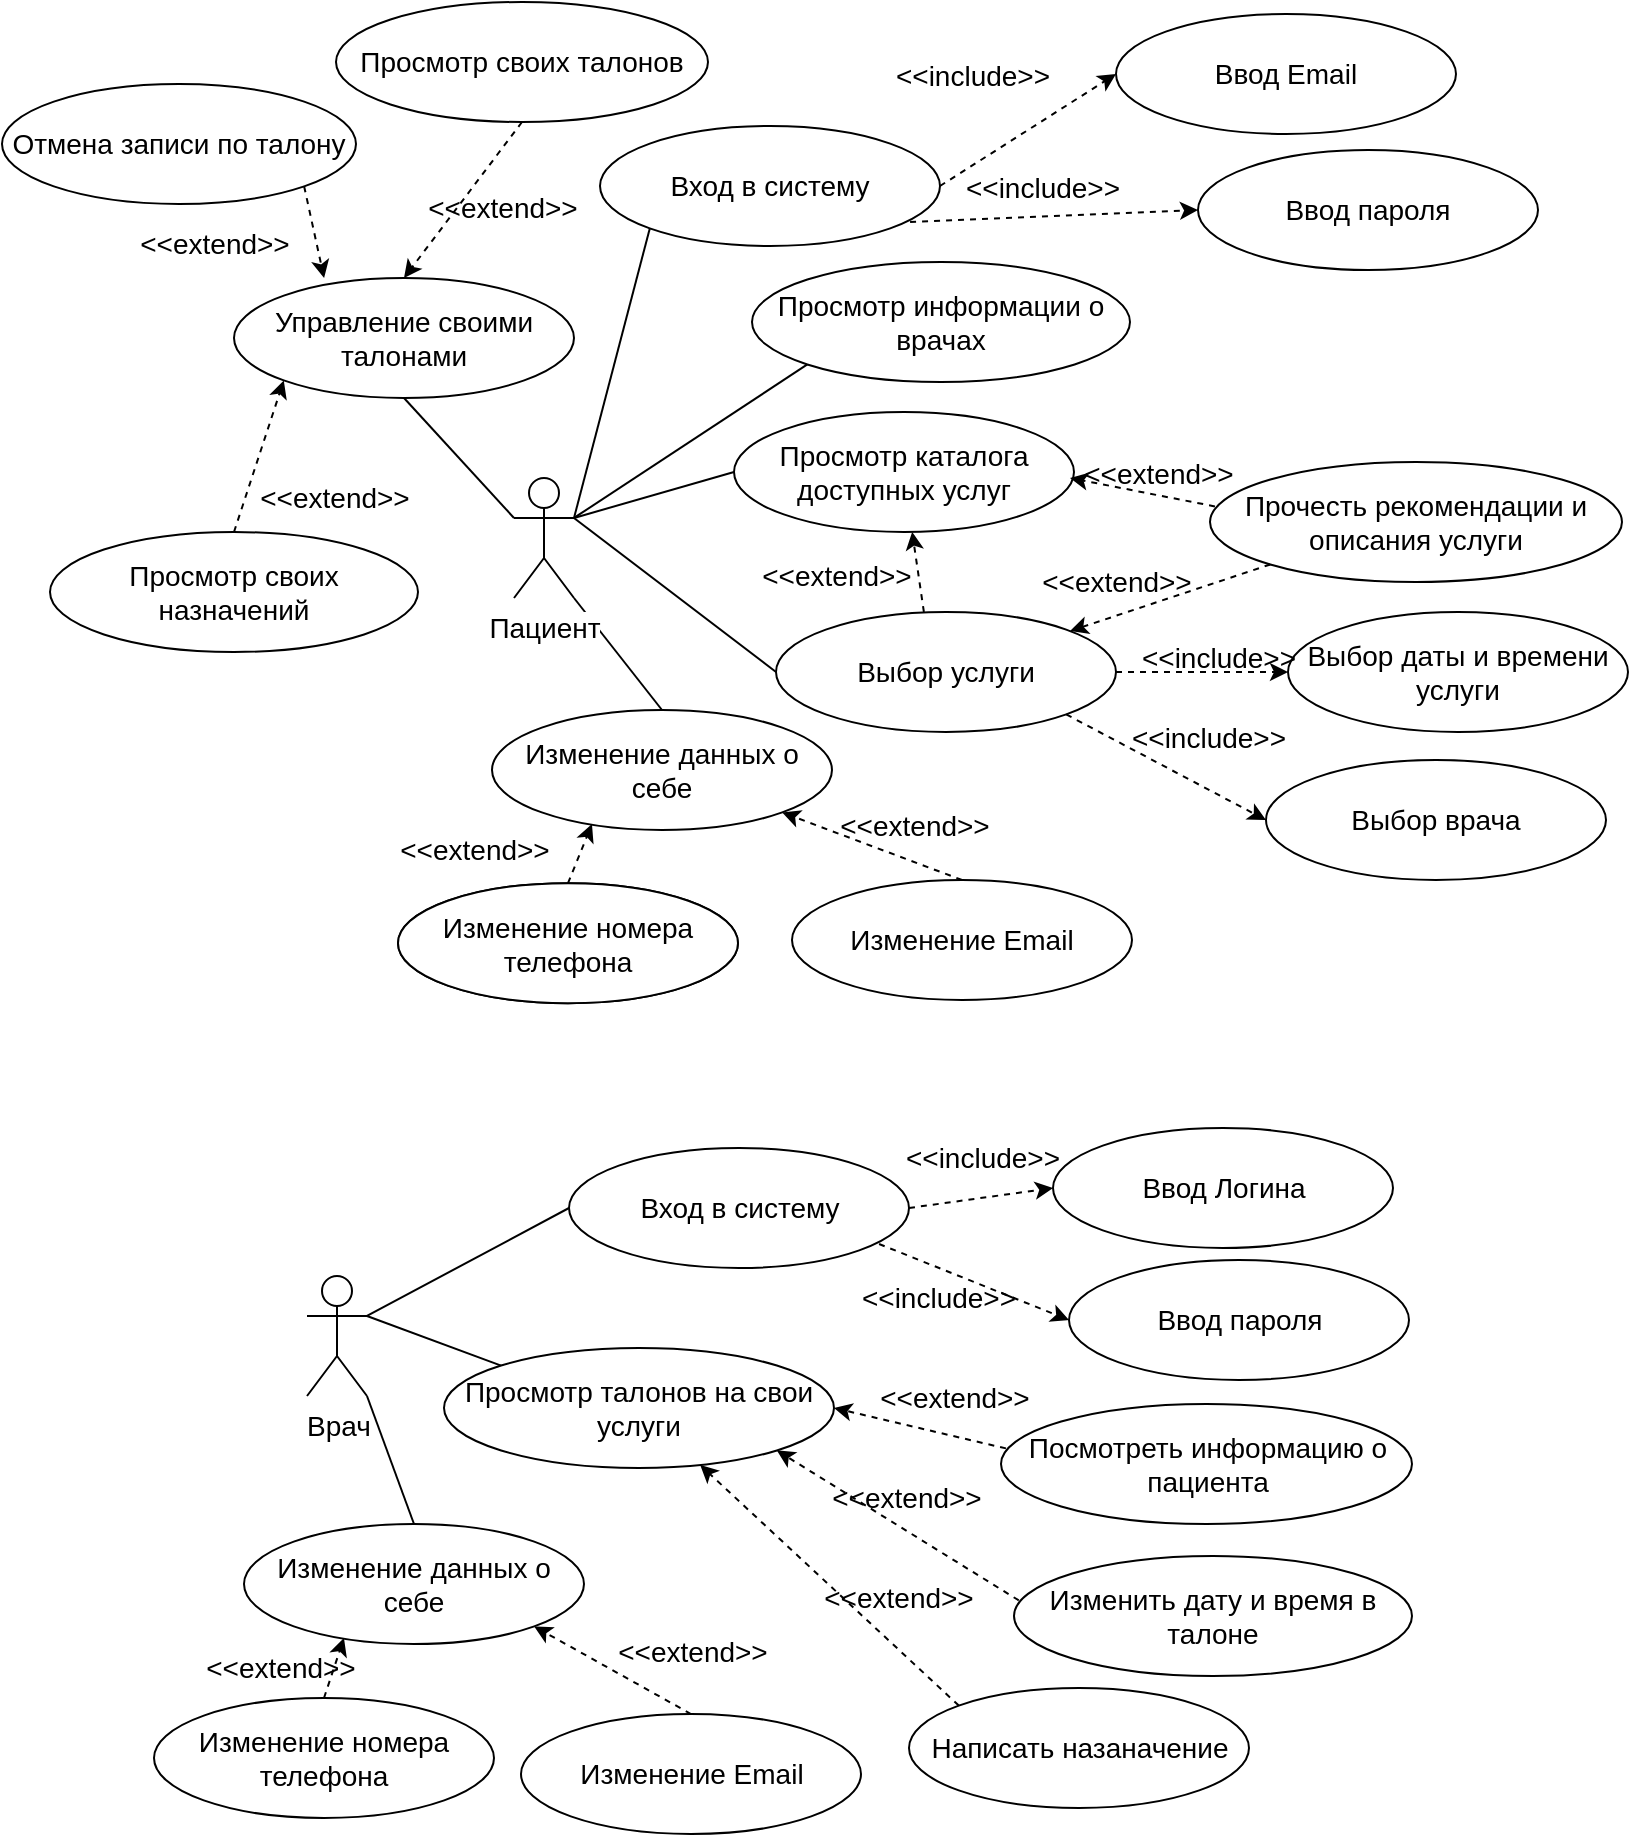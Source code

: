 <mxfile version="13.1.3" type="github" pages="2">
  <diagram id="rSHkln_i5UPMTzSgYDC_" name="Page-1">
    <mxGraphModel dx="1382" dy="795" grid="0" gridSize="10" guides="1" tooltips="1" connect="1" arrows="1" fold="1" page="1" pageScale="1" pageWidth="827" pageHeight="1169" math="0" shadow="0">
      <root>
        <mxCell id="0" />
        <mxCell id="1" parent="0" />
        <mxCell id="shRbKvBxBHHsJRcDJLxr-30" style="rounded=0;orthogonalLoop=1;jettySize=auto;html=1;exitX=1;exitY=1;exitDx=0;exitDy=0;exitPerimeter=0;entryX=0.5;entryY=0;entryDx=0;entryDy=0;endArrow=none;endFill=0;fontSize=14;" edge="1" parent="1" source="LtUDNU5CqMuppDNzbjtj-1" target="shRbKvBxBHHsJRcDJLxr-21">
          <mxGeometry relative="1" as="geometry" />
        </mxCell>
        <mxCell id="shRbKvBxBHHsJRcDJLxr-42" style="edgeStyle=none;rounded=0;orthogonalLoop=1;jettySize=auto;html=1;exitX=1;exitY=0.333;exitDx=0;exitDy=0;exitPerimeter=0;entryX=0;entryY=0.5;entryDx=0;entryDy=0;endArrow=none;endFill=0;fontSize=14;" edge="1" parent="1" source="LtUDNU5CqMuppDNzbjtj-1" target="shRbKvBxBHHsJRcDJLxr-38">
          <mxGeometry relative="1" as="geometry" />
        </mxCell>
        <mxCell id="shRbKvBxBHHsJRcDJLxr-44" style="edgeStyle=none;rounded=0;orthogonalLoop=1;jettySize=auto;html=1;exitX=1;exitY=0.333;exitDx=0;exitDy=0;exitPerimeter=0;entryX=0;entryY=1;entryDx=0;entryDy=0;endArrow=none;endFill=0;fontSize=14;" edge="1" parent="1" source="LtUDNU5CqMuppDNzbjtj-1" target="shRbKvBxBHHsJRcDJLxr-43">
          <mxGeometry relative="1" as="geometry" />
        </mxCell>
        <mxCell id="LtUDNU5CqMuppDNzbjtj-1" value="Пациент" style="shape=umlActor;verticalLabelPosition=bottom;labelBackgroundColor=#ffffff;verticalAlign=top;html=1;outlineConnect=0;fontSize=14;" parent="1" vertex="1">
          <mxGeometry x="265" y="284" width="30" height="60" as="geometry" />
        </mxCell>
        <mxCell id="LtUDNU5CqMuppDNzbjtj-3" value="Вход в систему" style="ellipse;whiteSpace=wrap;html=1;fontSize=14;" parent="1" vertex="1">
          <mxGeometry x="308" y="108" width="170" height="60" as="geometry" />
        </mxCell>
        <mxCell id="LtUDNU5CqMuppDNzbjtj-4" value="Выбор услуги" style="ellipse;whiteSpace=wrap;html=1;fontSize=14;" parent="1" vertex="1">
          <mxGeometry x="396" y="351" width="170" height="60" as="geometry" />
        </mxCell>
        <mxCell id="LtUDNU5CqMuppDNzbjtj-5" value="Выбор даты и времени услуги" style="ellipse;whiteSpace=wrap;html=1;fontSize=14;" parent="1" vertex="1">
          <mxGeometry x="652" y="351" width="170" height="60" as="geometry" />
        </mxCell>
        <mxCell id="LtUDNU5CqMuppDNzbjtj-6" value="Выбор врача" style="ellipse;whiteSpace=wrap;html=1;fontSize=14;" parent="1" vertex="1">
          <mxGeometry x="641" y="425" width="170" height="60" as="geometry" />
        </mxCell>
        <mxCell id="shRbKvBxBHHsJRcDJLxr-1" value="" style="endArrow=none;html=1;exitX=1;exitY=0.333;exitDx=0;exitDy=0;exitPerimeter=0;entryX=0;entryY=1;entryDx=0;entryDy=0;fontSize=14;" edge="1" parent="1" source="LtUDNU5CqMuppDNzbjtj-1" target="LtUDNU5CqMuppDNzbjtj-3">
          <mxGeometry width="50" height="50" relative="1" as="geometry">
            <mxPoint x="545" y="607" as="sourcePoint" />
            <mxPoint x="595" y="557" as="targetPoint" />
          </mxGeometry>
        </mxCell>
        <mxCell id="shRbKvBxBHHsJRcDJLxr-2" value="" style="endArrow=none;html=1;exitX=1;exitY=0.333;exitDx=0;exitDy=0;exitPerimeter=0;entryX=0;entryY=0.5;entryDx=0;entryDy=0;fontSize=14;" edge="1" parent="1" source="LtUDNU5CqMuppDNzbjtj-1" target="LtUDNU5CqMuppDNzbjtj-4">
          <mxGeometry width="50" height="50" relative="1" as="geometry">
            <mxPoint x="545" y="607" as="sourcePoint" />
            <mxPoint x="595" y="557" as="targetPoint" />
          </mxGeometry>
        </mxCell>
        <mxCell id="shRbKvBxBHHsJRcDJLxr-4" value="" style="endArrow=classic;html=1;exitX=1;exitY=0.5;exitDx=0;exitDy=0;entryX=0;entryY=0.5;entryDx=0;entryDy=0;dashed=1;fontSize=14;" edge="1" parent="1" source="LtUDNU5CqMuppDNzbjtj-4" target="LtUDNU5CqMuppDNzbjtj-5">
          <mxGeometry width="50" height="50" relative="1" as="geometry">
            <mxPoint x="582" y="425" as="sourcePoint" />
            <mxPoint x="585" y="642" as="targetPoint" />
          </mxGeometry>
        </mxCell>
        <mxCell id="shRbKvBxBHHsJRcDJLxr-5" value="&amp;lt;&amp;lt;include&amp;gt;&amp;gt;" style="text;html=1;align=center;verticalAlign=middle;resizable=0;points=[];autosize=1;fontSize=14;" vertex="1" parent="1">
          <mxGeometry x="573" y="363" width="87" height="21" as="geometry" />
        </mxCell>
        <mxCell id="shRbKvBxBHHsJRcDJLxr-9" value="Ввод Email" style="ellipse;whiteSpace=wrap;html=1;fontSize=14;" vertex="1" parent="1">
          <mxGeometry x="566" y="52" width="170" height="60" as="geometry" />
        </mxCell>
        <mxCell id="shRbKvBxBHHsJRcDJLxr-10" value="Ввод пароля" style="ellipse;whiteSpace=wrap;html=1;fontSize=14;" vertex="1" parent="1">
          <mxGeometry x="607" y="120" width="170" height="60" as="geometry" />
        </mxCell>
        <mxCell id="shRbKvBxBHHsJRcDJLxr-11" value="" style="endArrow=classic;html=1;exitX=1;exitY=0.5;exitDx=0;exitDy=0;entryX=0;entryY=0.5;entryDx=0;entryDy=0;dashed=1;fontSize=14;" edge="1" parent="1" source="LtUDNU5CqMuppDNzbjtj-3" target="shRbKvBxBHHsJRcDJLxr-9">
          <mxGeometry width="50" height="50" relative="1" as="geometry">
            <mxPoint x="415" y="94" as="sourcePoint" />
            <mxPoint x="487" y="84" as="targetPoint" />
          </mxGeometry>
        </mxCell>
        <mxCell id="shRbKvBxBHHsJRcDJLxr-12" value="&amp;lt;&amp;lt;include&amp;gt;&amp;gt;" style="text;html=1;align=center;verticalAlign=middle;resizable=0;points=[];autosize=1;fontSize=14;" vertex="1" parent="1">
          <mxGeometry x="450" y="72" width="87" height="21" as="geometry" />
        </mxCell>
        <mxCell id="shRbKvBxBHHsJRcDJLxr-13" value="" style="endArrow=classic;html=1;exitX=0.912;exitY=0.8;exitDx=0;exitDy=0;entryX=0;entryY=0.5;entryDx=0;entryDy=0;dashed=1;exitPerimeter=0;fontSize=14;" edge="1" parent="1" source="LtUDNU5CqMuppDNzbjtj-3" target="shRbKvBxBHHsJRcDJLxr-10">
          <mxGeometry width="50" height="50" relative="1" as="geometry">
            <mxPoint x="419" y="129" as="sourcePoint" />
            <mxPoint x="463" y="145" as="targetPoint" />
          </mxGeometry>
        </mxCell>
        <mxCell id="shRbKvBxBHHsJRcDJLxr-14" value="&amp;lt;&amp;lt;include&amp;gt;&amp;gt;" style="text;html=1;align=center;verticalAlign=middle;resizable=0;points=[];autosize=1;fontSize=14;" vertex="1" parent="1">
          <mxGeometry x="485" y="128" width="87" height="21" as="geometry" />
        </mxCell>
        <mxCell id="shRbKvBxBHHsJRcDJLxr-15" value="Прочесть рекомендации и описания услуги" style="ellipse;whiteSpace=wrap;html=1;fontSize=14;" vertex="1" parent="1">
          <mxGeometry x="613" y="276" width="206" height="60" as="geometry" />
        </mxCell>
        <mxCell id="shRbKvBxBHHsJRcDJLxr-16" value="" style="endArrow=classic;html=1;exitX=0;exitY=1;exitDx=0;exitDy=0;dashed=1;fontSize=14;" edge="1" parent="1" source="shRbKvBxBHHsJRcDJLxr-15" target="LtUDNU5CqMuppDNzbjtj-4">
          <mxGeometry width="50" height="50" relative="1" as="geometry">
            <mxPoint x="546.9" y="543.58" as="sourcePoint" />
            <mxPoint x="434.004" y="493.793" as="targetPoint" />
          </mxGeometry>
        </mxCell>
        <mxCell id="shRbKvBxBHHsJRcDJLxr-17" value="&amp;lt;&amp;lt;extend&amp;gt;&amp;gt;" style="text;html=1;align=center;verticalAlign=middle;resizable=0;points=[];autosize=1;fontSize=14;" vertex="1" parent="1">
          <mxGeometry x="544" y="271" width="85" height="21" as="geometry" />
        </mxCell>
        <mxCell id="shRbKvBxBHHsJRcDJLxr-77" style="edgeStyle=none;rounded=0;orthogonalLoop=1;jettySize=auto;html=1;exitX=1;exitY=0.333;exitDx=0;exitDy=0;exitPerimeter=0;entryX=0;entryY=0;entryDx=0;entryDy=0;endArrow=none;endFill=0;fontSize=14;" edge="1" parent="1" source="shRbKvBxBHHsJRcDJLxr-18" target="shRbKvBxBHHsJRcDJLxr-76">
          <mxGeometry relative="1" as="geometry" />
        </mxCell>
        <mxCell id="shRbKvBxBHHsJRcDJLxr-18" value="Врач" style="shape=umlActor;verticalLabelPosition=bottom;labelBackgroundColor=#ffffff;verticalAlign=top;html=1;outlineConnect=0;fontSize=14;" vertex="1" parent="1">
          <mxGeometry x="161.5" y="683" width="30" height="60" as="geometry" />
        </mxCell>
        <mxCell id="shRbKvBxBHHsJRcDJLxr-21" value="Изменение данных о себе" style="ellipse;whiteSpace=wrap;html=1;fontSize=14;" vertex="1" parent="1">
          <mxGeometry x="254" y="400" width="170" height="60" as="geometry" />
        </mxCell>
        <mxCell id="shRbKvBxBHHsJRcDJLxr-22" value="Вход в систему" style="ellipse;whiteSpace=wrap;html=1;fontSize=14;" vertex="1" parent="1">
          <mxGeometry x="292.5" y="619" width="170" height="60" as="geometry" />
        </mxCell>
        <mxCell id="shRbKvBxBHHsJRcDJLxr-23" value="" style="endArrow=none;html=1;exitX=1;exitY=0.333;exitDx=0;exitDy=0;exitPerimeter=0;entryX=0;entryY=0.5;entryDx=0;entryDy=0;fontSize=14;" edge="1" parent="1" target="shRbKvBxBHHsJRcDJLxr-22" source="shRbKvBxBHHsJRcDJLxr-18">
          <mxGeometry width="50" height="50" relative="1" as="geometry">
            <mxPoint x="191.5" y="701" as="sourcePoint" />
            <mxPoint x="491.5" y="954" as="targetPoint" />
          </mxGeometry>
        </mxCell>
        <mxCell id="shRbKvBxBHHsJRcDJLxr-24" value="Ввод Логина" style="ellipse;whiteSpace=wrap;html=1;fontSize=14;" vertex="1" parent="1">
          <mxGeometry x="534.5" y="609" width="170" height="60" as="geometry" />
        </mxCell>
        <mxCell id="shRbKvBxBHHsJRcDJLxr-25" value="Ввод пароля" style="ellipse;whiteSpace=wrap;html=1;fontSize=14;" vertex="1" parent="1">
          <mxGeometry x="542.5" y="675" width="170" height="60" as="geometry" />
        </mxCell>
        <mxCell id="shRbKvBxBHHsJRcDJLxr-26" value="" style="endArrow=classic;html=1;exitX=1;exitY=0.5;exitDx=0;exitDy=0;entryX=0;entryY=0.5;entryDx=0;entryDy=0;dashed=1;fontSize=14;" edge="1" parent="1" source="shRbKvBxBHHsJRcDJLxr-22" target="shRbKvBxBHHsJRcDJLxr-24">
          <mxGeometry width="50" height="50" relative="1" as="geometry">
            <mxPoint x="464.5" y="658" as="sourcePoint" />
            <mxPoint x="536.5" y="648" as="targetPoint" />
          </mxGeometry>
        </mxCell>
        <mxCell id="shRbKvBxBHHsJRcDJLxr-27" value="&amp;lt;&amp;lt;include&amp;gt;&amp;gt;" style="text;html=1;align=center;verticalAlign=middle;resizable=0;points=[];autosize=1;fontSize=14;" vertex="1" parent="1">
          <mxGeometry x="455.5" y="613" width="87" height="21" as="geometry" />
        </mxCell>
        <mxCell id="shRbKvBxBHHsJRcDJLxr-28" value="" style="endArrow=classic;html=1;exitX=0.912;exitY=0.8;exitDx=0;exitDy=0;entryX=0;entryY=0.5;entryDx=0;entryDy=0;dashed=1;exitPerimeter=0;fontSize=14;" edge="1" parent="1" source="shRbKvBxBHHsJRcDJLxr-22" target="shRbKvBxBHHsJRcDJLxr-25">
          <mxGeometry width="50" height="50" relative="1" as="geometry">
            <mxPoint x="468.5" y="693" as="sourcePoint" />
            <mxPoint x="512.5" y="709" as="targetPoint" />
          </mxGeometry>
        </mxCell>
        <mxCell id="shRbKvBxBHHsJRcDJLxr-29" value="&amp;lt;&amp;lt;include&amp;gt;&amp;gt;" style="text;html=1;align=center;verticalAlign=middle;resizable=0;points=[];autosize=1;fontSize=14;" vertex="1" parent="1">
          <mxGeometry x="433.5" y="683" width="87" height="21" as="geometry" />
        </mxCell>
        <mxCell id="shRbKvBxBHHsJRcDJLxr-31" value="Изменение номера телефона" style="ellipse;whiteSpace=wrap;html=1;fontSize=14;" vertex="1" parent="1">
          <mxGeometry x="207" y="486.6" width="170" height="60" as="geometry" />
        </mxCell>
        <mxCell id="shRbKvBxBHHsJRcDJLxr-32" value="Изменение Email" style="ellipse;whiteSpace=wrap;html=1;fontSize=14;" vertex="1" parent="1">
          <mxGeometry x="404" y="485" width="170" height="60" as="geometry" />
        </mxCell>
        <mxCell id="shRbKvBxBHHsJRcDJLxr-34" value="&amp;lt;&amp;lt;extend&amp;gt;&amp;gt;" style="text;html=1;align=center;verticalAlign=middle;resizable=0;points=[];autosize=1;fontSize=14;" vertex="1" parent="1">
          <mxGeometry x="202" y="459" width="85" height="21" as="geometry" />
        </mxCell>
        <mxCell id="shRbKvBxBHHsJRcDJLxr-35" value="" style="endArrow=classic;html=1;exitX=0.5;exitY=0;exitDx=0;exitDy=0;dashed=1;entryX=0.294;entryY=0.95;entryDx=0;entryDy=0;entryPerimeter=0;fontSize=14;" edge="1" parent="1" source="shRbKvBxBHHsJRcDJLxr-31" target="shRbKvBxBHHsJRcDJLxr-21">
          <mxGeometry width="50" height="50" relative="1" as="geometry">
            <mxPoint x="317.72" y="499.0" as="sourcePoint" />
            <mxPoint x="199.004" y="418.604" as="targetPoint" />
          </mxGeometry>
        </mxCell>
        <mxCell id="shRbKvBxBHHsJRcDJLxr-36" value="&amp;lt;&amp;lt;extend&amp;gt;&amp;gt;" style="text;html=1;align=center;verticalAlign=middle;resizable=0;points=[];autosize=1;fontSize=14;" vertex="1" parent="1">
          <mxGeometry x="422" y="447" width="85" height="21" as="geometry" />
        </mxCell>
        <mxCell id="shRbKvBxBHHsJRcDJLxr-37" value="" style="endArrow=classic;html=1;exitX=0.5;exitY=0;exitDx=0;exitDy=0;dashed=1;entryX=1;entryY=1;entryDx=0;entryDy=0;fontSize=14;" edge="1" parent="1" source="shRbKvBxBHHsJRcDJLxr-32" target="shRbKvBxBHHsJRcDJLxr-21">
          <mxGeometry width="50" height="50" relative="1" as="geometry">
            <mxPoint x="426.64" y="472.89" as="sourcePoint" />
            <mxPoint x="378.744" y="432.103" as="targetPoint" />
          </mxGeometry>
        </mxCell>
        <mxCell id="shRbKvBxBHHsJRcDJLxr-38" value="Просмотр каталога&lt;br&gt;доступных услуг" style="ellipse;whiteSpace=wrap;html=1;fontSize=14;" vertex="1" parent="1">
          <mxGeometry x="375" y="251" width="170" height="60" as="geometry" />
        </mxCell>
        <mxCell id="shRbKvBxBHHsJRcDJLxr-40" value="&amp;lt;&amp;lt;extend&amp;gt;&amp;gt;" style="text;html=1;align=center;verticalAlign=middle;resizable=0;points=[];autosize=1;fontSize=14;" vertex="1" parent="1">
          <mxGeometry x="383" y="322.8" width="85" height="21" as="geometry" />
        </mxCell>
        <mxCell id="shRbKvBxBHHsJRcDJLxr-41" value="" style="endArrow=classic;html=1;exitX=0.435;exitY=0;exitDx=0;exitDy=0;dashed=1;exitPerimeter=0;fontSize=14;" edge="1" parent="1" source="LtUDNU5CqMuppDNzbjtj-4" target="shRbKvBxBHHsJRcDJLxr-38">
          <mxGeometry width="50" height="50" relative="1" as="geometry">
            <mxPoint x="505.36" y="354.2" as="sourcePoint" />
            <mxPoint x="386.644" y="273.804" as="targetPoint" />
          </mxGeometry>
        </mxCell>
        <mxCell id="shRbKvBxBHHsJRcDJLxr-43" value="Просмотр информации о врачах" style="ellipse;whiteSpace=wrap;html=1;fontSize=14;" vertex="1" parent="1">
          <mxGeometry x="384" y="176" width="189" height="60" as="geometry" />
        </mxCell>
        <mxCell id="shRbKvBxBHHsJRcDJLxr-47" value="" style="endArrow=classic;html=1;dashed=1;exitX=0.012;exitY=0.37;exitDx=0;exitDy=0;entryX=1;entryY=0.5;entryDx=0;entryDy=0;exitPerimeter=0;fontSize=14;" edge="1" parent="1" source="shRbKvBxBHHsJRcDJLxr-15">
          <mxGeometry width="50" height="50" relative="1" as="geometry">
            <mxPoint x="600" y="314.8" as="sourcePoint" />
            <mxPoint x="543" y="284" as="targetPoint" />
          </mxGeometry>
        </mxCell>
        <mxCell id="shRbKvBxBHHsJRcDJLxr-48" value="&amp;lt;&amp;lt;extend&amp;gt;&amp;gt;" style="text;html=1;align=center;verticalAlign=middle;resizable=0;points=[];autosize=1;fontSize=14;" vertex="1" parent="1">
          <mxGeometry x="523" y="325" width="85" height="21" as="geometry" />
        </mxCell>
        <mxCell id="shRbKvBxBHHsJRcDJLxr-51" value="" style="endArrow=classic;html=1;exitX=1;exitY=1;exitDx=0;exitDy=0;entryX=0;entryY=0.5;entryDx=0;entryDy=0;dashed=1;fontSize=14;" edge="1" parent="1" source="LtUDNU5CqMuppDNzbjtj-4" target="LtUDNU5CqMuppDNzbjtj-6">
          <mxGeometry width="50" height="50" relative="1" as="geometry">
            <mxPoint x="561" y="421" as="sourcePoint" />
            <mxPoint x="647" y="421" as="targetPoint" />
          </mxGeometry>
        </mxCell>
        <mxCell id="shRbKvBxBHHsJRcDJLxr-52" value="&amp;lt;&amp;lt;include&amp;gt;&amp;gt;" style="text;html=1;align=center;verticalAlign=middle;resizable=0;points=[];autosize=1;fontSize=14;" vertex="1" parent="1">
          <mxGeometry x="568" y="403" width="87" height="21" as="geometry" />
        </mxCell>
        <mxCell id="shRbKvBxBHHsJRcDJLxr-58" style="edgeStyle=none;rounded=0;orthogonalLoop=1;jettySize=auto;html=1;exitX=0.5;exitY=1;exitDx=0;exitDy=0;entryX=0;entryY=0.333;entryDx=0;entryDy=0;entryPerimeter=0;endArrow=none;endFill=0;fontSize=14;" edge="1" parent="1" source="shRbKvBxBHHsJRcDJLxr-53" target="LtUDNU5CqMuppDNzbjtj-1">
          <mxGeometry relative="1" as="geometry" />
        </mxCell>
        <mxCell id="shRbKvBxBHHsJRcDJLxr-53" value="Управление своими талонами" style="ellipse;whiteSpace=wrap;html=1;fontSize=14;" vertex="1" parent="1">
          <mxGeometry x="125" y="184" width="170" height="60" as="geometry" />
        </mxCell>
        <mxCell id="shRbKvBxBHHsJRcDJLxr-54" value="Просмотр своих талонов" style="ellipse;whiteSpace=wrap;html=1;fontSize=14;" vertex="1" parent="1">
          <mxGeometry x="176" y="46" width="186" height="60" as="geometry" />
        </mxCell>
        <mxCell id="shRbKvBxBHHsJRcDJLxr-55" value="Отмена записи по талону" style="ellipse;whiteSpace=wrap;html=1;fontSize=14;" vertex="1" parent="1">
          <mxGeometry x="9" y="87" width="177" height="60" as="geometry" />
        </mxCell>
        <mxCell id="shRbKvBxBHHsJRcDJLxr-60" value="" style="endArrow=classic;html=1;exitX=1;exitY=1;exitDx=0;exitDy=0;dashed=1;entryX=0.265;entryY=0;entryDx=0;entryDy=0;entryPerimeter=0;fontSize=14;" edge="1" parent="1" source="shRbKvBxBHHsJRcDJLxr-55" target="shRbKvBxBHHsJRcDJLxr-53">
          <mxGeometry width="50" height="50" relative="1" as="geometry">
            <mxPoint x="186.896" y="158.213" as="sourcePoint" />
            <mxPoint x="91.238" y="191.195" as="targetPoint" />
          </mxGeometry>
        </mxCell>
        <mxCell id="shRbKvBxBHHsJRcDJLxr-61" value="&amp;lt;&amp;lt;extend&amp;gt;&amp;gt;" style="text;html=1;align=center;verticalAlign=middle;resizable=0;points=[];autosize=1;fontSize=14;" vertex="1" parent="1">
          <mxGeometry x="72" y="156" width="85" height="21" as="geometry" />
        </mxCell>
        <mxCell id="shRbKvBxBHHsJRcDJLxr-62" value="" style="endArrow=classic;html=1;exitX=0.5;exitY=1;exitDx=0;exitDy=0;dashed=1;entryX=0.5;entryY=0;entryDx=0;entryDy=0;fontSize=14;" edge="1" parent="1" source="shRbKvBxBHHsJRcDJLxr-54" target="shRbKvBxBHHsJRcDJLxr-53">
          <mxGeometry width="50" height="50" relative="1" as="geometry">
            <mxPoint x="288.896" y="134.113" as="sourcePoint" />
            <mxPoint x="193.238" y="167.095" as="targetPoint" />
          </mxGeometry>
        </mxCell>
        <mxCell id="shRbKvBxBHHsJRcDJLxr-63" value="&amp;lt;&amp;lt;extend&amp;gt;&amp;gt;" style="text;html=1;align=center;verticalAlign=middle;resizable=0;points=[];autosize=1;fontSize=14;" vertex="1" parent="1">
          <mxGeometry x="216" y="138" width="85" height="21" as="geometry" />
        </mxCell>
        <mxCell id="shRbKvBxBHHsJRcDJLxr-64" value="Просмотр своих назначений" style="ellipse;whiteSpace=wrap;html=1;fontSize=14;" vertex="1" parent="1">
          <mxGeometry x="33" y="311" width="184" height="60" as="geometry" />
        </mxCell>
        <mxCell id="shRbKvBxBHHsJRcDJLxr-65" value="" style="endArrow=classic;html=1;exitX=0.5;exitY=0;exitDx=0;exitDy=0;dashed=1;entryX=0;entryY=1;entryDx=0;entryDy=0;fontSize=14;" edge="1" parent="1" source="shRbKvBxBHHsJRcDJLxr-64" target="shRbKvBxBHHsJRcDJLxr-53">
          <mxGeometry width="50" height="50" relative="1" as="geometry">
            <mxPoint x="138.896" y="226.213" as="sourcePoint" />
            <mxPoint x="43.238" y="259.195" as="targetPoint" />
          </mxGeometry>
        </mxCell>
        <mxCell id="shRbKvBxBHHsJRcDJLxr-66" value="&amp;lt;&amp;lt;extend&amp;gt;&amp;gt;" style="text;html=1;align=center;verticalAlign=middle;resizable=0;points=[];autosize=1;fontSize=14;" vertex="1" parent="1">
          <mxGeometry x="132" y="283" width="85" height="21" as="geometry" />
        </mxCell>
        <mxCell id="shRbKvBxBHHsJRcDJLxr-67" value="Изменение номера телефона" style="ellipse;whiteSpace=wrap;html=1;fontSize=14;" vertex="1" parent="1">
          <mxGeometry x="207" y="486.6" width="170" height="60" as="geometry" />
        </mxCell>
        <mxCell id="shRbKvBxBHHsJRcDJLxr-68" style="rounded=0;orthogonalLoop=1;jettySize=auto;html=1;exitX=1;exitY=1;exitDx=0;exitDy=0;exitPerimeter=0;entryX=0.5;entryY=0;entryDx=0;entryDy=0;endArrow=none;endFill=0;fontSize=14;" edge="1" parent="1" target="shRbKvBxBHHsJRcDJLxr-69" source="shRbKvBxBHHsJRcDJLxr-18">
          <mxGeometry relative="1" as="geometry">
            <mxPoint x="198" y="753" as="sourcePoint" />
          </mxGeometry>
        </mxCell>
        <mxCell id="shRbKvBxBHHsJRcDJLxr-69" value="Изменение данных о себе" style="ellipse;whiteSpace=wrap;html=1;fontSize=14;" vertex="1" parent="1">
          <mxGeometry x="130" y="807" width="170" height="60" as="geometry" />
        </mxCell>
        <mxCell id="shRbKvBxBHHsJRcDJLxr-70" value="Изменение Email" style="ellipse;whiteSpace=wrap;html=1;fontSize=14;" vertex="1" parent="1">
          <mxGeometry x="268.5" y="902" width="170" height="60" as="geometry" />
        </mxCell>
        <mxCell id="shRbKvBxBHHsJRcDJLxr-71" value="&amp;lt;&amp;lt;extend&amp;gt;&amp;gt;" style="text;html=1;align=center;verticalAlign=middle;resizable=0;points=[];autosize=1;fontSize=14;" vertex="1" parent="1">
          <mxGeometry x="105" y="868" width="85" height="21" as="geometry" />
        </mxCell>
        <mxCell id="shRbKvBxBHHsJRcDJLxr-72" value="" style="endArrow=classic;html=1;exitX=0.5;exitY=0;exitDx=0;exitDy=0;dashed=1;entryX=0.294;entryY=0.95;entryDx=0;entryDy=0;entryPerimeter=0;fontSize=14;" edge="1" parent="1" target="shRbKvBxBHHsJRcDJLxr-69" source="shRbKvBxBHHsJRcDJLxr-75">
          <mxGeometry width="50" height="50" relative="1" as="geometry">
            <mxPoint x="195" y="895.6" as="sourcePoint" />
            <mxPoint x="102.004" y="827.604" as="targetPoint" />
          </mxGeometry>
        </mxCell>
        <mxCell id="shRbKvBxBHHsJRcDJLxr-73" value="&amp;lt;&amp;lt;extend&amp;gt;&amp;gt;" style="text;html=1;align=center;verticalAlign=middle;resizable=0;points=[];autosize=1;fontSize=14;" vertex="1" parent="1">
          <mxGeometry x="311" y="860" width="85" height="21" as="geometry" />
        </mxCell>
        <mxCell id="shRbKvBxBHHsJRcDJLxr-74" value="" style="endArrow=classic;html=1;exitX=0.5;exitY=0;exitDx=0;exitDy=0;dashed=1;entryX=1;entryY=1;entryDx=0;entryDy=0;fontSize=14;" edge="1" parent="1" source="shRbKvBxBHHsJRcDJLxr-70" target="shRbKvBxBHHsJRcDJLxr-69">
          <mxGeometry width="50" height="50" relative="1" as="geometry">
            <mxPoint x="329.64" y="881.89" as="sourcePoint" />
            <mxPoint x="281.744" y="841.103" as="targetPoint" />
          </mxGeometry>
        </mxCell>
        <mxCell id="shRbKvBxBHHsJRcDJLxr-75" value="Изменение номера телефона" style="ellipse;whiteSpace=wrap;html=1;fontSize=14;" vertex="1" parent="1">
          <mxGeometry x="85" y="894" width="170" height="60" as="geometry" />
        </mxCell>
        <mxCell id="shRbKvBxBHHsJRcDJLxr-76" value="Просмотр талонов на свои услуги" style="ellipse;whiteSpace=wrap;html=1;fontSize=14;" vertex="1" parent="1">
          <mxGeometry x="230" y="719" width="195" height="60" as="geometry" />
        </mxCell>
        <mxCell id="shRbKvBxBHHsJRcDJLxr-78" value="Посмотреть информацию о пациента" style="ellipse;whiteSpace=wrap;html=1;fontSize=14;" vertex="1" parent="1">
          <mxGeometry x="508.5" y="747" width="205.5" height="60" as="geometry" />
        </mxCell>
        <mxCell id="shRbKvBxBHHsJRcDJLxr-79" value="&amp;lt;&amp;lt;extend&amp;gt;&amp;gt;" style="text;html=1;align=center;verticalAlign=middle;resizable=0;points=[];autosize=1;fontSize=14;" vertex="1" parent="1">
          <mxGeometry x="442" y="733" width="85" height="21" as="geometry" />
        </mxCell>
        <mxCell id="shRbKvBxBHHsJRcDJLxr-80" value="" style="endArrow=classic;html=1;dashed=1;exitX=0.012;exitY=0.37;exitDx=0;exitDy=0;entryX=1;entryY=0.5;entryDx=0;entryDy=0;exitPerimeter=0;fontSize=14;" edge="1" parent="1" source="shRbKvBxBHHsJRcDJLxr-78" target="shRbKvBxBHHsJRcDJLxr-76">
          <mxGeometry width="50" height="50" relative="1" as="geometry">
            <mxPoint x="495.5" y="785.8" as="sourcePoint" />
            <mxPoint x="438.5" y="755" as="targetPoint" />
          </mxGeometry>
        </mxCell>
        <mxCell id="shRbKvBxBHHsJRcDJLxr-81" value="Изменить дату и время в талоне" style="ellipse;whiteSpace=wrap;html=1;fontSize=14;" vertex="1" parent="1">
          <mxGeometry x="515" y="823" width="199" height="60" as="geometry" />
        </mxCell>
        <mxCell id="shRbKvBxBHHsJRcDJLxr-82" value="&amp;lt;&amp;lt;extend&amp;gt;&amp;gt;" style="text;html=1;align=center;verticalAlign=middle;resizable=0;points=[];autosize=1;fontSize=14;" vertex="1" parent="1">
          <mxGeometry x="418" y="783" width="85" height="21" as="geometry" />
        </mxCell>
        <mxCell id="shRbKvBxBHHsJRcDJLxr-83" value="" style="endArrow=classic;html=1;dashed=1;exitX=0.012;exitY=0.37;exitDx=0;exitDy=0;entryX=1;entryY=1;entryDx=0;entryDy=0;exitPerimeter=0;fontSize=14;" edge="1" parent="1" source="shRbKvBxBHHsJRcDJLxr-81" target="shRbKvBxBHHsJRcDJLxr-76">
          <mxGeometry width="50" height="50" relative="1" as="geometry">
            <mxPoint x="502" y="861.8" as="sourcePoint" />
            <mxPoint x="445" y="831" as="targetPoint" />
          </mxGeometry>
        </mxCell>
        <mxCell id="shRbKvBxBHHsJRcDJLxr-86" value="Написать назаначение" style="ellipse;whiteSpace=wrap;html=1;fontSize=14;" vertex="1" parent="1">
          <mxGeometry x="462.5" y="889" width="170" height="60" as="geometry" />
        </mxCell>
        <mxCell id="shRbKvBxBHHsJRcDJLxr-88" value="&amp;lt;&amp;lt;extend&amp;gt;&amp;gt;" style="text;html=1;align=center;verticalAlign=middle;resizable=0;points=[];autosize=1;fontSize=14;" vertex="1" parent="1">
          <mxGeometry x="414" y="833" width="85" height="21" as="geometry" />
        </mxCell>
        <mxCell id="shRbKvBxBHHsJRcDJLxr-89" value="" style="endArrow=classic;html=1;dashed=1;exitX=0;exitY=0;exitDx=0;exitDy=0;fontSize=14;" edge="1" parent="1" source="shRbKvBxBHHsJRcDJLxr-86" target="shRbKvBxBHHsJRcDJLxr-76">
          <mxGeometry width="50" height="50" relative="1" as="geometry">
            <mxPoint x="504.54" y="907.49" as="sourcePoint" />
            <mxPoint x="387.604" y="832.503" as="targetPoint" />
          </mxGeometry>
        </mxCell>
      </root>
    </mxGraphModel>
  </diagram>
  <diagram id="t0sQ9CBjGL9sd-aze5t2" name="Page-2">
    <mxGraphModel dx="1382" dy="795" grid="1" gridSize="10" guides="1" tooltips="1" connect="1" arrows="1" fold="1" page="1" pageScale="1" pageWidth="827" pageHeight="1169" math="0" shadow="0">
      <root>
        <mxCell id="E2rPwgpTvFKls-rJUETD-0" />
        <mxCell id="E2rPwgpTvFKls-rJUETD-1" parent="E2rPwgpTvFKls-rJUETD-0" />
        <mxCell id="gZqT19H6TNCzaePW6xM4-6" value="loop" style="shape=umlFrame;whiteSpace=wrap;html=1;fillColor=none;fontSize=14;" vertex="1" parent="E2rPwgpTvFKls-rJUETD-1">
          <mxGeometry x="20" y="230" width="760" height="160" as="geometry" />
        </mxCell>
        <mxCell id="E2rPwgpTvFKls-rJUETD-2" value="Пациент" style="rounded=0;whiteSpace=wrap;html=1;fontSize=14;" vertex="1" parent="E2rPwgpTvFKls-rJUETD-1">
          <mxGeometry x="40" y="30" width="120" height="60" as="geometry" />
        </mxCell>
        <mxCell id="E2rPwgpTvFKls-rJUETD-3" value="Сайт" style="rounded=0;whiteSpace=wrap;html=1;fontSize=14;" vertex="1" parent="E2rPwgpTvFKls-rJUETD-1">
          <mxGeometry x="260" y="30" width="120" height="60" as="geometry" />
        </mxCell>
        <mxCell id="E2rPwgpTvFKls-rJUETD-4" value="Сервер" style="rounded=0;whiteSpace=wrap;html=1;fontSize=14;" vertex="1" parent="E2rPwgpTvFKls-rJUETD-1">
          <mxGeometry x="480" y="30" width="120" height="60" as="geometry" />
        </mxCell>
        <mxCell id="E2rPwgpTvFKls-rJUETD-5" value="Бд" style="rounded=0;whiteSpace=wrap;html=1;fontSize=14;" vertex="1" parent="E2rPwgpTvFKls-rJUETD-1">
          <mxGeometry x="670" y="30" width="120" height="60" as="geometry" />
        </mxCell>
        <mxCell id="E2rPwgpTvFKls-rJUETD-6" value="" style="endArrow=none;dashed=1;html=1;entryX=0.5;entryY=1;entryDx=0;entryDy=0;fontSize=14;" edge="1" parent="E2rPwgpTvFKls-rJUETD-1" target="E2rPwgpTvFKls-rJUETD-2">
          <mxGeometry width="50" height="50" relative="1" as="geometry">
            <mxPoint x="100" y="1162" as="sourcePoint" />
            <mxPoint x="440" y="380" as="targetPoint" />
          </mxGeometry>
        </mxCell>
        <mxCell id="E2rPwgpTvFKls-rJUETD-7" value="" style="endArrow=none;dashed=1;html=1;entryX=0.5;entryY=1;entryDx=0;entryDy=0;fontSize=14;" edge="1" parent="E2rPwgpTvFKls-rJUETD-1" source="E2rPwgpTvFKls-rJUETD-10" target="E2rPwgpTvFKls-rJUETD-3">
          <mxGeometry width="50" height="50" relative="1" as="geometry">
            <mxPoint x="320" y="1164" as="sourcePoint" />
            <mxPoint x="330" y="280" as="targetPoint" />
          </mxGeometry>
        </mxCell>
        <mxCell id="E2rPwgpTvFKls-rJUETD-8" value="" style="endArrow=none;dashed=1;html=1;entryX=0.5;entryY=1;entryDx=0;entryDy=0;fontSize=14;" edge="1" parent="E2rPwgpTvFKls-rJUETD-1" source="hcBqKGQrLle2gOdDv6qE-20" target="E2rPwgpTvFKls-rJUETD-4">
          <mxGeometry width="50" height="50" relative="1" as="geometry">
            <mxPoint x="540" y="1162" as="sourcePoint" />
            <mxPoint x="550" y="290" as="targetPoint" />
          </mxGeometry>
        </mxCell>
        <mxCell id="E2rPwgpTvFKls-rJUETD-9" value="" style="endArrow=none;dashed=1;html=1;entryX=0.5;entryY=1;entryDx=0;entryDy=0;fontSize=14;" edge="1" parent="E2rPwgpTvFKls-rJUETD-1" source="gZqT19H6TNCzaePW6xM4-2" target="E2rPwgpTvFKls-rJUETD-5">
          <mxGeometry width="50" height="50" relative="1" as="geometry">
            <mxPoint x="730" y="1162" as="sourcePoint" />
            <mxPoint x="700" y="290" as="targetPoint" />
          </mxGeometry>
        </mxCell>
        <mxCell id="E2rPwgpTvFKls-rJUETD-10" value="" style="rounded=0;whiteSpace=wrap;html=1;fontSize=14;" vertex="1" parent="E2rPwgpTvFKls-rJUETD-1">
          <mxGeometry x="310" y="130" width="20" height="40" as="geometry" />
        </mxCell>
        <mxCell id="E2rPwgpTvFKls-rJUETD-11" value="" style="endArrow=none;dashed=1;html=1;entryX=0.5;entryY=1;entryDx=0;entryDy=0;fontSize=14;" edge="1" parent="E2rPwgpTvFKls-rJUETD-1" source="hcBqKGQrLle2gOdDv6qE-18" target="E2rPwgpTvFKls-rJUETD-10">
          <mxGeometry width="50" height="50" relative="1" as="geometry">
            <mxPoint x="320" y="1164" as="sourcePoint" />
            <mxPoint x="320" y="90" as="targetPoint" />
          </mxGeometry>
        </mxCell>
        <mxCell id="E2rPwgpTvFKls-rJUETD-12" value="" style="endArrow=classic;html=1;entryX=0.5;entryY=0;entryDx=0;entryDy=0;fontSize=14;" edge="1" parent="E2rPwgpTvFKls-rJUETD-1" target="E2rPwgpTvFKls-rJUETD-10">
          <mxGeometry width="50" height="50" relative="1" as="geometry">
            <mxPoint x="100" y="130" as="sourcePoint" />
            <mxPoint x="440" y="330" as="targetPoint" />
          </mxGeometry>
        </mxCell>
        <mxCell id="E2rPwgpTvFKls-rJUETD-13" value="Вход()" style="text;html=1;align=center;verticalAlign=middle;resizable=0;points=[];autosize=1;fontSize=14;" vertex="1" parent="E2rPwgpTvFKls-rJUETD-1">
          <mxGeometry x="175" y="110" width="60" height="20" as="geometry" />
        </mxCell>
        <mxCell id="hcBqKGQrLle2gOdDv6qE-0" value="" style="endArrow=classic;html=1;fontSize=14;" edge="1" parent="E2rPwgpTvFKls-rJUETD-1">
          <mxGeometry width="50" height="50" relative="1" as="geometry">
            <mxPoint x="320" y="170" as="sourcePoint" />
            <mxPoint x="100" y="170" as="targetPoint" />
          </mxGeometry>
        </mxCell>
        <mxCell id="hcBqKGQrLle2gOdDv6qE-1" value="Отображение начальной&lt;br style=&quot;font-size: 14px&quot;&gt;&amp;nbsp;страницы()" style="text;html=1;align=center;verticalAlign=middle;resizable=0;points=[];autosize=1;fontSize=14;" vertex="1" parent="E2rPwgpTvFKls-rJUETD-1">
          <mxGeometry x="115" y="150" width="180" height="40" as="geometry" />
        </mxCell>
        <mxCell id="hcBqKGQrLle2gOdDv6qE-2" value="" style="endArrow=classic;html=1;fontSize=14;" edge="1" parent="E2rPwgpTvFKls-rJUETD-1">
          <mxGeometry width="50" height="50" relative="1" as="geometry">
            <mxPoint x="100" y="220" as="sourcePoint" />
            <mxPoint x="320" y="220" as="targetPoint" />
          </mxGeometry>
        </mxCell>
        <mxCell id="hcBqKGQrLle2gOdDv6qE-3" value="Переход на авторизацию()" style="text;html=1;align=center;verticalAlign=middle;resizable=0;points=[];autosize=1;fontSize=14;" vertex="1" parent="E2rPwgpTvFKls-rJUETD-1">
          <mxGeometry x="105" y="200" width="190" height="20" as="geometry" />
        </mxCell>
        <mxCell id="hcBqKGQrLle2gOdDv6qE-4" value="" style="endArrow=classic;html=1;fontSize=14;" edge="1" parent="E2rPwgpTvFKls-rJUETD-1">
          <mxGeometry width="50" height="50" relative="1" as="geometry">
            <mxPoint x="100" y="270" as="sourcePoint" />
            <mxPoint x="310" y="270" as="targetPoint" />
          </mxGeometry>
        </mxCell>
        <mxCell id="hcBqKGQrLle2gOdDv6qE-6" value="Ввод Email(email)" style="text;html=1;align=center;verticalAlign=middle;resizable=0;points=[];autosize=1;fontSize=14;" vertex="1" parent="E2rPwgpTvFKls-rJUETD-1">
          <mxGeometry x="135" y="250" width="130" height="20" as="geometry" />
        </mxCell>
        <mxCell id="hcBqKGQrLle2gOdDv6qE-8" value="" style="endArrow=classic;html=1;fontSize=14;entryX=0;entryY=0.75;entryDx=0;entryDy=0;" edge="1" parent="E2rPwgpTvFKls-rJUETD-1" target="hcBqKGQrLle2gOdDv6qE-18">
          <mxGeometry width="50" height="50" relative="1" as="geometry">
            <mxPoint x="99" y="310" as="sourcePoint" />
            <mxPoint x="319" y="310" as="targetPoint" />
          </mxGeometry>
        </mxCell>
        <mxCell id="hcBqKGQrLle2gOdDv6qE-9" value="Ввод пароля(пароль)" style="text;html=1;align=center;verticalAlign=middle;resizable=0;points=[];autosize=1;fontSize=14;" vertex="1" parent="E2rPwgpTvFKls-rJUETD-1">
          <mxGeometry x="123" y="290" width="150" height="20" as="geometry" />
        </mxCell>
        <mxCell id="hcBqKGQrLle2gOdDv6qE-10" value="" style="endArrow=classic;html=1;fontSize=14;" edge="1" parent="E2rPwgpTvFKls-rJUETD-1">
          <mxGeometry width="50" height="50" relative="1" as="geometry">
            <mxPoint x="320" y="330" as="sourcePoint" />
            <mxPoint x="526" y="332" as="targetPoint" />
          </mxGeometry>
        </mxCell>
        <mxCell id="hcBqKGQrLle2gOdDv6qE-11" value="Отправка email и пароля&lt;br&gt;&amp;nbsp;(строка)" style="text;html=1;align=center;verticalAlign=middle;resizable=0;points=[];autosize=1;fontSize=14;" vertex="1" parent="E2rPwgpTvFKls-rJUETD-1">
          <mxGeometry x="330" y="310" width="180" height="40" as="geometry" />
        </mxCell>
        <mxCell id="hcBqKGQrLle2gOdDv6qE-14" value="" style="endArrow=classic;html=1;fontSize=14;entryX=0;entryY=0;entryDx=0;entryDy=0;exitX=1.1;exitY=0.077;exitDx=0;exitDy=0;exitPerimeter=0;" edge="1" parent="E2rPwgpTvFKls-rJUETD-1" source="hcBqKGQrLle2gOdDv6qE-20" target="gZqT19H6TNCzaePW6xM4-2">
          <mxGeometry width="50" height="50" relative="1" as="geometry">
            <mxPoint x="540" y="340" as="sourcePoint" />
            <mxPoint x="730" y="340" as="targetPoint" />
          </mxGeometry>
        </mxCell>
        <mxCell id="hcBqKGQrLle2gOdDv6qE-15" value="Сверить данные()" style="text;html=1;align=center;verticalAlign=middle;resizable=0;points=[];autosize=1;fontSize=14;" vertex="1" parent="E2rPwgpTvFKls-rJUETD-1">
          <mxGeometry x="560" y="320" width="130" height="20" as="geometry" />
        </mxCell>
        <mxCell id="hcBqKGQrLle2gOdDv6qE-16" value="" style="endArrow=classic;html=1;fontSize=14;exitX=0;exitY=0.75;exitDx=0;exitDy=0;entryX=1.05;entryY=0.33;entryDx=0;entryDy=0;entryPerimeter=0;" edge="1" parent="E2rPwgpTvFKls-rJUETD-1" source="gZqT19H6TNCzaePW6xM4-2" target="hcBqKGQrLle2gOdDv6qE-20">
          <mxGeometry width="50" height="50" relative="1" as="geometry">
            <mxPoint x="730" y="360" as="sourcePoint" />
            <mxPoint x="540" y="360" as="targetPoint" />
          </mxGeometry>
        </mxCell>
        <mxCell id="hcBqKGQrLle2gOdDv6qE-17" value="result=Проверка пароля" style="text;html=1;align=center;verticalAlign=middle;resizable=0;points=[];autosize=1;fontSize=14;" vertex="1" parent="E2rPwgpTvFKls-rJUETD-1">
          <mxGeometry x="550" y="367" width="170" height="20" as="geometry" />
        </mxCell>
        <mxCell id="hcBqKGQrLle2gOdDv6qE-18" value="" style="rounded=0;whiteSpace=wrap;html=1;fillColor=none;fontSize=14;" vertex="1" parent="E2rPwgpTvFKls-rJUETD-1">
          <mxGeometry x="310" y="260" width="20" height="70" as="geometry" />
        </mxCell>
        <mxCell id="hcBqKGQrLle2gOdDv6qE-19" value="" style="endArrow=none;dashed=1;html=1;entryX=0.5;entryY=1;entryDx=0;entryDy=0;fontSize=14;" edge="1" parent="E2rPwgpTvFKls-rJUETD-1" source="KNzIfleAt1PflA8_WeYd-2" target="hcBqKGQrLle2gOdDv6qE-18">
          <mxGeometry width="50" height="50" relative="1" as="geometry">
            <mxPoint x="320" y="1164" as="sourcePoint" />
            <mxPoint x="320" y="170" as="targetPoint" />
          </mxGeometry>
        </mxCell>
        <mxCell id="hcBqKGQrLle2gOdDv6qE-20" value="" style="rounded=0;whiteSpace=wrap;html=1;fillColor=#ffffff;fontSize=14;" vertex="1" parent="E2rPwgpTvFKls-rJUETD-1">
          <mxGeometry x="530" y="330" width="20" height="100" as="geometry" />
        </mxCell>
        <mxCell id="gZqT19H6TNCzaePW6xM4-0" value="" style="endArrow=none;dashed=1;html=1;entryX=0.5;entryY=1;entryDx=0;entryDy=0;fontSize=14;" edge="1" parent="E2rPwgpTvFKls-rJUETD-1" source="KNzIfleAt1PflA8_WeYd-5" target="hcBqKGQrLle2gOdDv6qE-20">
          <mxGeometry width="50" height="50" relative="1" as="geometry">
            <mxPoint x="540" y="1162" as="sourcePoint" />
            <mxPoint x="540" y="90" as="targetPoint" />
          </mxGeometry>
        </mxCell>
        <mxCell id="gZqT19H6TNCzaePW6xM4-2" value="" style="rounded=0;whiteSpace=wrap;html=1;fillColor=none;fontSize=14;" vertex="1" parent="E2rPwgpTvFKls-rJUETD-1">
          <mxGeometry x="720" y="340" width="20" height="30" as="geometry" />
        </mxCell>
        <mxCell id="gZqT19H6TNCzaePW6xM4-3" value="" style="endArrow=none;dashed=1;html=1;entryX=0.5;entryY=1;entryDx=0;entryDy=0;fontSize=14;" edge="1" parent="E2rPwgpTvFKls-rJUETD-1" target="gZqT19H6TNCzaePW6xM4-2">
          <mxGeometry width="50" height="50" relative="1" as="geometry">
            <mxPoint x="730" y="1162" as="sourcePoint" />
            <mxPoint x="730" y="90" as="targetPoint" />
          </mxGeometry>
        </mxCell>
        <mxCell id="gZqT19H6TNCzaePW6xM4-7" value="[result==false]" style="text;html=1;align=center;verticalAlign=middle;resizable=0;points=[];autosize=1;fontSize=14;" vertex="1" parent="E2rPwgpTvFKls-rJUETD-1">
          <mxGeometry x="79" y="229" width="100" height="20" as="geometry" />
        </mxCell>
        <mxCell id="gZqT19H6TNCzaePW6xM4-8" value="" style="endArrow=classic;html=1;fontSize=14;exitX=0;exitY=1;exitDx=0;exitDy=0;" edge="1" parent="E2rPwgpTvFKls-rJUETD-1" source="hcBqKGQrLle2gOdDv6qE-20">
          <mxGeometry width="50" height="50" relative="1" as="geometry">
            <mxPoint x="440" y="520" as="sourcePoint" />
            <mxPoint x="320" y="430" as="targetPoint" />
          </mxGeometry>
        </mxCell>
        <mxCell id="gZqT19H6TNCzaePW6xM4-9" value="Авторизация пациента()" style="text;html=1;align=center;verticalAlign=middle;resizable=0;points=[];autosize=1;fontSize=14;" vertex="1" parent="E2rPwgpTvFKls-rJUETD-1">
          <mxGeometry x="345" y="410" width="170" height="20" as="geometry" />
        </mxCell>
        <mxCell id="KNzIfleAt1PflA8_WeYd-0" value="" style="endArrow=classic;html=1;fontSize=14;entryX=0;entryY=0;entryDx=0;entryDy=0;" edge="1" parent="E2rPwgpTvFKls-rJUETD-1" target="KNzIfleAt1PflA8_WeYd-2">
          <mxGeometry width="50" height="50" relative="1" as="geometry">
            <mxPoint x="100" y="460" as="sourcePoint" />
            <mxPoint x="320" y="460" as="targetPoint" />
          </mxGeometry>
        </mxCell>
        <mxCell id="KNzIfleAt1PflA8_WeYd-1" value="Просмотр каталога&lt;br&gt;доступных услуг()" style="text;html=1;align=center;verticalAlign=middle;resizable=0;points=[];autosize=1;fontSize=14;" vertex="1" parent="E2rPwgpTvFKls-rJUETD-1">
          <mxGeometry x="128" y="440" width="140" height="40" as="geometry" />
        </mxCell>
        <mxCell id="hEbFRL907FO8RtmqZMHk-6" style="edgeStyle=none;rounded=0;orthogonalLoop=1;jettySize=auto;html=1;exitX=0;exitY=1;exitDx=0;exitDy=0;endArrow=classic;endFill=1;fontSize=14;" edge="1" parent="E2rPwgpTvFKls-rJUETD-1" source="KNzIfleAt1PflA8_WeYd-2">
          <mxGeometry relative="1" as="geometry">
            <mxPoint x="100" y="520" as="targetPoint" />
          </mxGeometry>
        </mxCell>
        <mxCell id="KNzIfleAt1PflA8_WeYd-2" value="" style="rounded=0;whiteSpace=wrap;html=1;fillColor=#ffffff;fontSize=14;" vertex="1" parent="E2rPwgpTvFKls-rJUETD-1">
          <mxGeometry x="310" y="460" width="20" height="60" as="geometry" />
        </mxCell>
        <mxCell id="KNzIfleAt1PflA8_WeYd-3" value="" style="endArrow=none;dashed=1;html=1;entryX=0.5;entryY=1;entryDx=0;entryDy=0;fontSize=14;" edge="1" parent="E2rPwgpTvFKls-rJUETD-1" target="KNzIfleAt1PflA8_WeYd-2">
          <mxGeometry width="50" height="50" relative="1" as="geometry">
            <mxPoint x="320" y="1164" as="sourcePoint" />
            <mxPoint x="320" y="330" as="targetPoint" />
          </mxGeometry>
        </mxCell>
        <mxCell id="KNzIfleAt1PflA8_WeYd-4" value="" style="endArrow=classic;html=1;fontSize=14;exitX=1.15;exitY=0.15;exitDx=0;exitDy=0;entryX=0;entryY=0;entryDx=0;entryDy=0;exitPerimeter=0;" edge="1" parent="E2rPwgpTvFKls-rJUETD-1" source="KNzIfleAt1PflA8_WeYd-2" target="KNzIfleAt1PflA8_WeYd-5">
          <mxGeometry width="50" height="50" relative="1" as="geometry">
            <mxPoint x="410" y="600" as="sourcePoint" />
            <mxPoint x="460" y="550" as="targetPoint" />
          </mxGeometry>
        </mxCell>
        <mxCell id="hEbFRL907FO8RtmqZMHk-5" style="edgeStyle=none;rounded=0;orthogonalLoop=1;jettySize=auto;html=1;exitX=0;exitY=1;exitDx=0;exitDy=0;dashed=1;endArrow=classic;endFill=1;fontSize=14;" edge="1" parent="E2rPwgpTvFKls-rJUETD-1" source="KNzIfleAt1PflA8_WeYd-5">
          <mxGeometry relative="1" as="geometry">
            <mxPoint x="330" y="510" as="targetPoint" />
          </mxGeometry>
        </mxCell>
        <mxCell id="KNzIfleAt1PflA8_WeYd-5" value="" style="rounded=0;whiteSpace=wrap;html=1;fillColor=#ffffff;fontSize=14;" vertex="1" parent="E2rPwgpTvFKls-rJUETD-1">
          <mxGeometry x="530" y="470" width="20" height="40" as="geometry" />
        </mxCell>
        <mxCell id="KNzIfleAt1PflA8_WeYd-6" value="" style="endArrow=none;dashed=1;html=1;entryX=0.5;entryY=1;entryDx=0;entryDy=0;fontSize=14;" edge="1" parent="E2rPwgpTvFKls-rJUETD-1" target="KNzIfleAt1PflA8_WeYd-5">
          <mxGeometry width="50" height="50" relative="1" as="geometry">
            <mxPoint x="540" y="1162" as="sourcePoint" />
            <mxPoint x="540" y="430" as="targetPoint" />
          </mxGeometry>
        </mxCell>
        <mxCell id="KNzIfleAt1PflA8_WeYd-7" value="Запрос каталога &lt;br&gt;доступных услуг()" style="text;html=1;align=center;verticalAlign=middle;resizable=0;points=[];autosize=1;fontSize=14;" vertex="1" parent="E2rPwgpTvFKls-rJUETD-1">
          <mxGeometry x="365" y="450" width="130" height="40" as="geometry" />
        </mxCell>
        <mxCell id="hEbFRL907FO8RtmqZMHk-1" value="" style="endArrow=classic;html=1;fontSize=14;entryX=0;entryY=0;entryDx=0;entryDy=0;" edge="1" parent="E2rPwgpTvFKls-rJUETD-1" target="hEbFRL907FO8RtmqZMHk-2">
          <mxGeometry width="50" height="50" relative="1" as="geometry">
            <mxPoint x="550" y="480" as="sourcePoint" />
            <mxPoint x="650" y="560" as="targetPoint" />
          </mxGeometry>
        </mxCell>
        <mxCell id="hEbFRL907FO8RtmqZMHk-4" style="edgeStyle=none;rounded=0;orthogonalLoop=1;jettySize=auto;html=1;exitX=0;exitY=1;exitDx=0;exitDy=0;entryX=1;entryY=1;entryDx=0;entryDy=0;endArrow=classic;endFill=1;fontSize=14;dashed=1;" edge="1" parent="E2rPwgpTvFKls-rJUETD-1" source="hEbFRL907FO8RtmqZMHk-2" target="KNzIfleAt1PflA8_WeYd-5">
          <mxGeometry relative="1" as="geometry" />
        </mxCell>
        <mxCell id="hEbFRL907FO8RtmqZMHk-2" value="" style="rounded=0;whiteSpace=wrap;html=1;fillColor=#ffffff;fontSize=14;" vertex="1" parent="E2rPwgpTvFKls-rJUETD-1">
          <mxGeometry x="720" y="480" width="20" height="30" as="geometry" />
        </mxCell>
        <mxCell id="hEbFRL907FO8RtmqZMHk-3" value="Запрос каталога &lt;br&gt;доступных услуг()" style="text;html=1;align=center;verticalAlign=middle;resizable=0;points=[];autosize=1;fontSize=14;" vertex="1" parent="E2rPwgpTvFKls-rJUETD-1">
          <mxGeometry x="570" y="440" width="130" height="40" as="geometry" />
        </mxCell>
        <mxCell id="hEbFRL907FO8RtmqZMHk-7" value="Вывод каталога доступных &lt;br&gt;услуг()" style="text;html=1;align=center;verticalAlign=middle;resizable=0;points=[];autosize=1;fontSize=14;" vertex="1" parent="E2rPwgpTvFKls-rJUETD-1">
          <mxGeometry x="115" y="500" width="190" height="40" as="geometry" />
        </mxCell>
        <mxCell id="hEbFRL907FO8RtmqZMHk-8" value="" style="endArrow=classic;html=1;fontSize=14;entryX=0;entryY=0;entryDx=0;entryDy=0;" edge="1" parent="E2rPwgpTvFKls-rJUETD-1" target="hEbFRL907FO8RtmqZMHk-11">
          <mxGeometry width="50" height="50" relative="1" as="geometry">
            <mxPoint x="100" y="580" as="sourcePoint" />
            <mxPoint x="320" y="580" as="targetPoint" />
          </mxGeometry>
        </mxCell>
        <mxCell id="hEbFRL907FO8RtmqZMHk-9" value="Выбор заказа услуги()" style="text;html=1;align=center;verticalAlign=middle;resizable=0;points=[];autosize=1;fontSize=14;" vertex="1" parent="E2rPwgpTvFKls-rJUETD-1">
          <mxGeometry x="118" y="560" width="160" height="20" as="geometry" />
        </mxCell>
        <mxCell id="hEbFRL907FO8RtmqZMHk-10" style="edgeStyle=none;rounded=0;orthogonalLoop=1;jettySize=auto;html=1;exitX=0;exitY=1;exitDx=0;exitDy=0;endArrow=classic;endFill=1;fontSize=14;" edge="1" parent="E2rPwgpTvFKls-rJUETD-1">
          <mxGeometry relative="1" as="geometry">
            <mxPoint x="100" y="680" as="targetPoint" />
            <mxPoint x="310" y="680" as="sourcePoint" />
          </mxGeometry>
        </mxCell>
        <mxCell id="hEbFRL907FO8RtmqZMHk-11" value="" style="rounded=0;whiteSpace=wrap;html=1;fillColor=#ffffff;fontSize=14;" vertex="1" parent="E2rPwgpTvFKls-rJUETD-1">
          <mxGeometry x="310" y="580" width="20" height="110" as="geometry" />
        </mxCell>
        <mxCell id="hEbFRL907FO8RtmqZMHk-12" value="Вывод каталога доступных &lt;br&gt;услуг()" style="text;html=1;align=center;verticalAlign=middle;resizable=0;points=[];autosize=1;fontSize=14;" vertex="1" parent="E2rPwgpTvFKls-rJUETD-1">
          <mxGeometry x="115" y="660" width="190" height="40" as="geometry" />
        </mxCell>
        <mxCell id="OgJx9xlhI9-weLAAJtmm-1" value="" style="endArrow=classic;html=1;fontSize=14;entryX=0;entryY=0;entryDx=0;entryDy=0;" edge="1" parent="E2rPwgpTvFKls-rJUETD-1">
          <mxGeometry width="50" height="50" relative="1" as="geometry">
            <mxPoint x="100" y="600" as="sourcePoint" />
            <mxPoint x="310" y="600" as="targetPoint" />
          </mxGeometry>
        </mxCell>
        <mxCell id="OgJx9xlhI9-weLAAJtmm-2" value="Выбор услуги()" style="text;html=1;align=center;verticalAlign=middle;resizable=0;points=[];autosize=1;fontSize=14;" vertex="1" parent="E2rPwgpTvFKls-rJUETD-1">
          <mxGeometry x="143" y="580" width="110" height="20" as="geometry" />
        </mxCell>
        <mxCell id="OgJx9xlhI9-weLAAJtmm-3" value="" style="endArrow=classic;html=1;fontSize=14;entryX=0;entryY=0;entryDx=0;entryDy=0;" edge="1" parent="E2rPwgpTvFKls-rJUETD-1">
          <mxGeometry width="50" height="50" relative="1" as="geometry">
            <mxPoint x="100" y="620" as="sourcePoint" />
            <mxPoint x="310" y="620" as="targetPoint" />
          </mxGeometry>
        </mxCell>
        <mxCell id="OgJx9xlhI9-weLAAJtmm-4" value="Выбор времени приема()" style="text;html=1;align=center;verticalAlign=middle;resizable=0;points=[];autosize=1;fontSize=14;" vertex="1" parent="E2rPwgpTvFKls-rJUETD-1">
          <mxGeometry x="108" y="600" width="180" height="20" as="geometry" />
        </mxCell>
      </root>
    </mxGraphModel>
  </diagram>
</mxfile>
